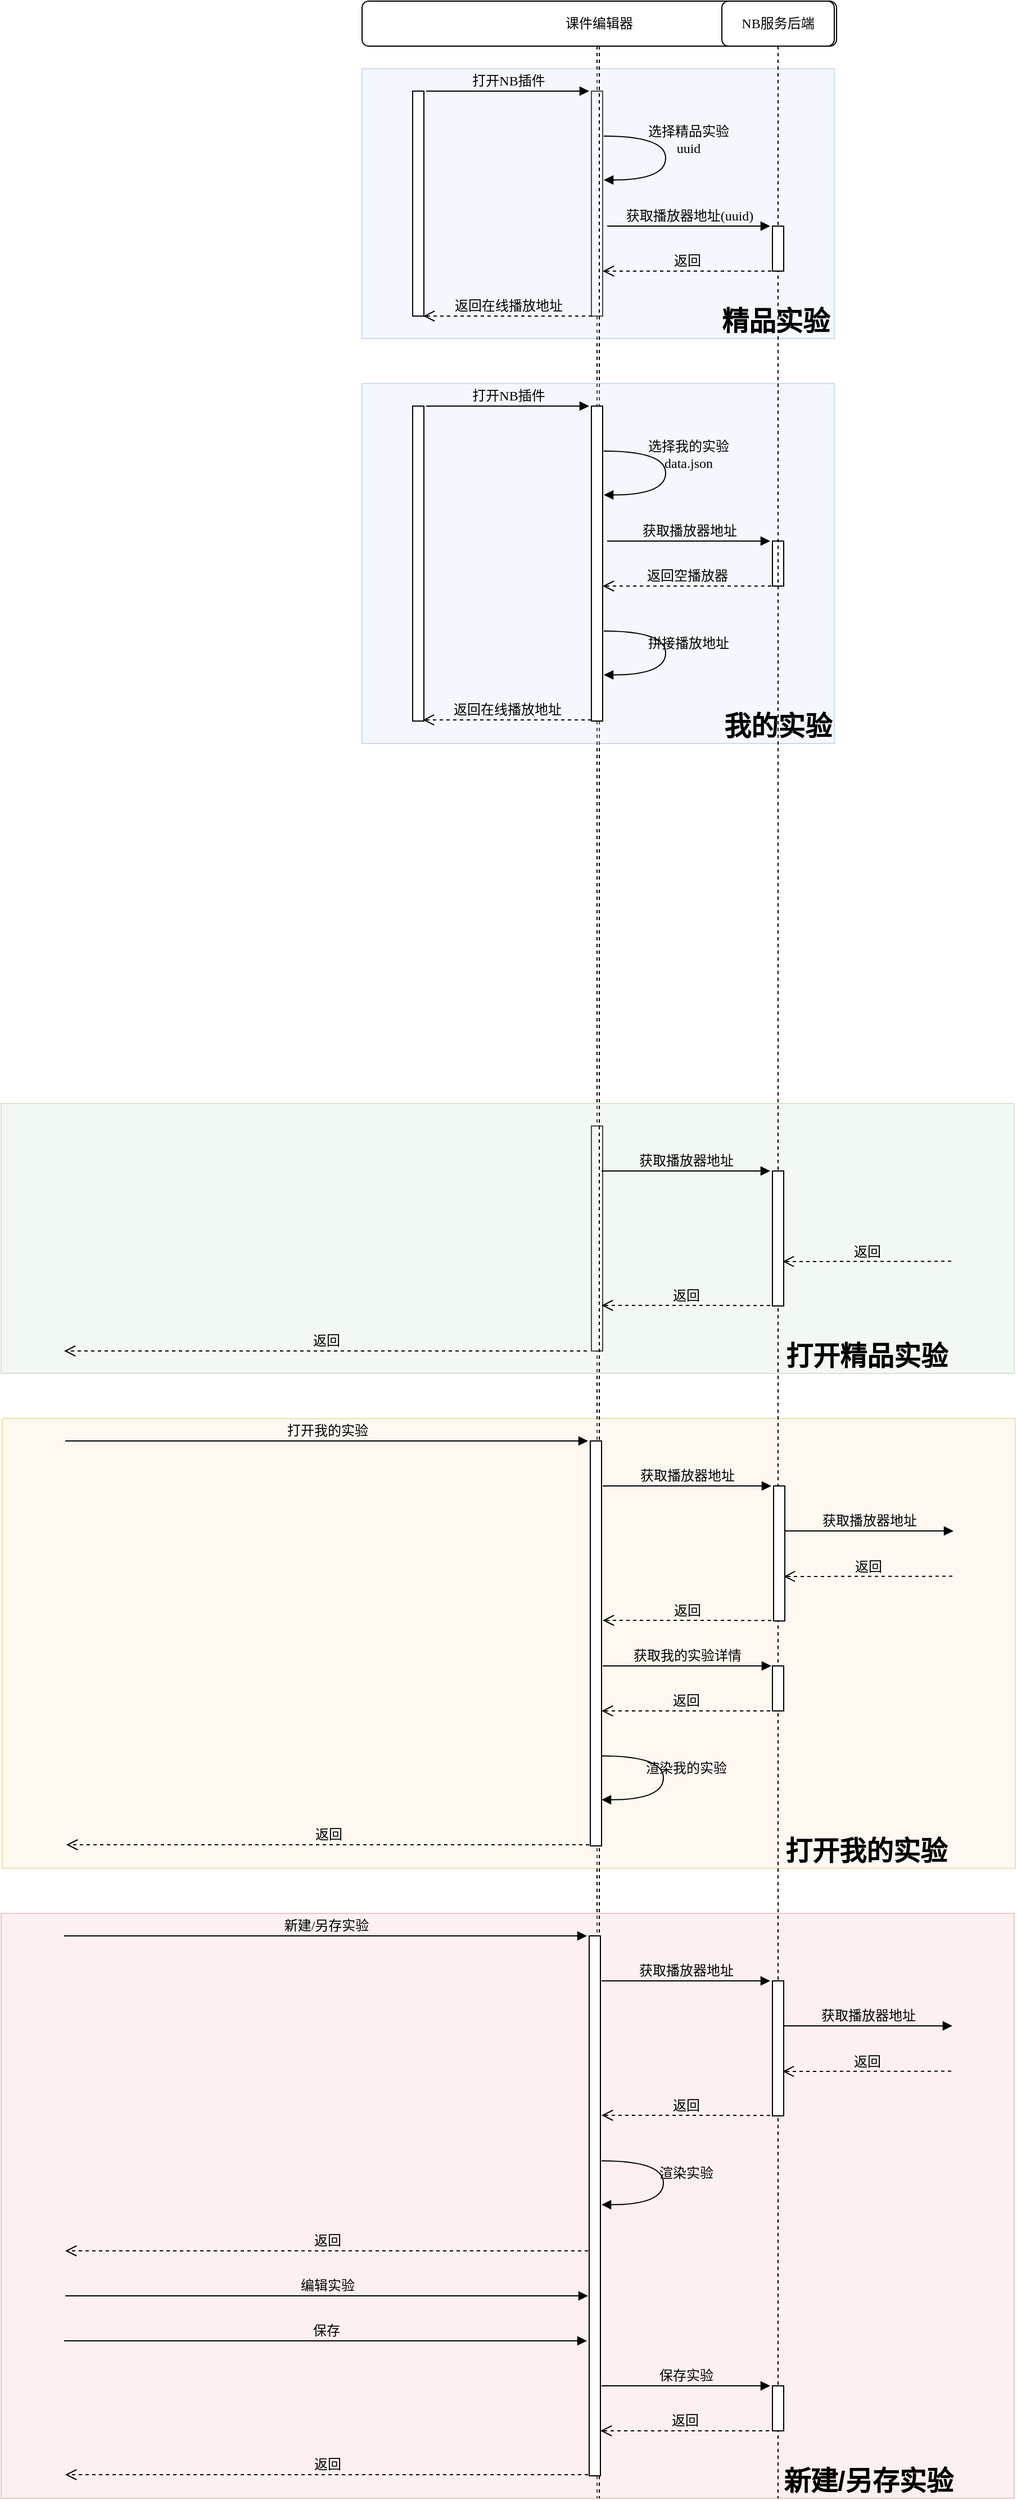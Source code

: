 <mxfile version="24.7.10">
  <diagram name="第 1 页" id="eHkpeVnckvozb-Jmw-Mv">
    <mxGraphModel dx="1050" dy="620" grid="1" gridSize="10" guides="1" tooltips="1" connect="1" arrows="1" fold="1" page="1" pageScale="1" pageWidth="827" pageHeight="1169" math="0" shadow="0">
      <root>
        <mxCell id="0" />
        <mxCell id="1" parent="0" />
        <mxCell id="DTkb5NqptyatprRx9pDN-12" value="NB插件前端" style="shape=umlLifeline;perimeter=lifelinePerimeter;whiteSpace=wrap;html=1;container=1;collapsible=0;recursiveResize=0;outlineConnect=0;rounded=1;shadow=0;comic=0;labelBackgroundColor=none;strokeWidth=1;fontFamily=Verdana;fontSize=12;align=center;" vertex="1" parent="1">
          <mxGeometry x="559" y="80" width="100" height="2220" as="geometry" />
        </mxCell>
        <mxCell id="DTkb5NqptyatprRx9pDN-15" value="" style="html=1;points=[];perimeter=orthogonalPerimeter;rounded=0;shadow=0;comic=0;labelBackgroundColor=none;strokeWidth=1;fontFamily=Verdana;fontSize=12;align=center;" vertex="1" parent="DTkb5NqptyatprRx9pDN-12">
          <mxGeometry x="45" y="1000" width="10" height="200" as="geometry" />
        </mxCell>
        <mxCell id="DTkb5NqptyatprRx9pDN-85" value="" style="html=1;points=[];perimeter=orthogonalPerimeter;rounded=0;shadow=0;comic=0;labelBackgroundColor=none;strokeWidth=1;fontFamily=Verdana;fontSize=12;align=center;" vertex="1" parent="DTkb5NqptyatprRx9pDN-12">
          <mxGeometry x="45" y="80" width="10" height="200" as="geometry" />
        </mxCell>
        <mxCell id="DTkb5NqptyatprRx9pDN-1" value="" style="rounded=0;whiteSpace=wrap;html=1;fillColor=#f8cecc;strokeColor=#b85450;opacity=30;" vertex="1" parent="1">
          <mxGeometry x="79" y="1780" width="901" height="520" as="geometry" />
        </mxCell>
        <mxCell id="DTkb5NqptyatprRx9pDN-2" value="" style="rounded=0;whiteSpace=wrap;html=1;fillColor=#ffe6cc;strokeColor=#d79b00;opacity=30;" vertex="1" parent="1">
          <mxGeometry x="80" y="1340" width="901" height="400" as="geometry" />
        </mxCell>
        <mxCell id="DTkb5NqptyatprRx9pDN-3" value="" style="rounded=0;whiteSpace=wrap;html=1;fillColor=#d5e8d4;strokeColor=#82b366;opacity=30;" vertex="1" parent="1">
          <mxGeometry x="79" y="1060" width="901" height="240" as="geometry" />
        </mxCell>
        <mxCell id="DTkb5NqptyatprRx9pDN-4" value="" style="rounded=0;whiteSpace=wrap;html=1;fillColor=#dae8fc;strokeColor=#6c8ebf;opacity=30;glass=0;shadow=0;" vertex="1" parent="1">
          <mxGeometry x="400" y="140" width="420" height="240" as="geometry" />
        </mxCell>
        <mxCell id="DTkb5NqptyatprRx9pDN-9" value="课件编辑器" style="shape=umlLifeline;perimeter=lifelinePerimeter;whiteSpace=wrap;html=1;container=1;collapsible=0;recursiveResize=0;outlineConnect=0;rounded=1;shadow=0;comic=0;labelBackgroundColor=none;strokeWidth=1;fontFamily=Verdana;fontSize=12;align=center;" vertex="1" parent="1">
          <mxGeometry x="400" y="80" width="422" height="2220" as="geometry" />
        </mxCell>
        <mxCell id="DTkb5NqptyatprRx9pDN-89" value="" style="rounded=0;whiteSpace=wrap;html=1;fillColor=#dae8fc;strokeColor=#6c8ebf;opacity=30;glass=0;shadow=0;" vertex="1" parent="DTkb5NqptyatprRx9pDN-9">
          <mxGeometry y="340" width="420" height="320" as="geometry" />
        </mxCell>
        <mxCell id="DTkb5NqptyatprRx9pDN-10" value="" style="html=1;points=[];perimeter=orthogonalPerimeter;rounded=0;shadow=0;comic=0;labelBackgroundColor=none;strokeWidth=1;fontFamily=Verdana;fontSize=12;align=center;" vertex="1" parent="DTkb5NqptyatprRx9pDN-9">
          <mxGeometry x="45" y="80" width="10" height="200" as="geometry" />
        </mxCell>
        <mxCell id="DTkb5NqptyatprRx9pDN-91" value="" style="html=1;points=[];perimeter=orthogonalPerimeter;rounded=0;shadow=0;comic=0;labelBackgroundColor=none;strokeWidth=1;fontFamily=Verdana;fontSize=12;align=center;" vertex="1" parent="DTkb5NqptyatprRx9pDN-9">
          <mxGeometry x="204" y="360" width="10" height="280" as="geometry" />
        </mxCell>
        <mxCell id="DTkb5NqptyatprRx9pDN-90" value="" style="html=1;points=[];perimeter=orthogonalPerimeter;rounded=0;shadow=0;comic=0;labelBackgroundColor=none;strokeWidth=1;fontFamily=Verdana;fontSize=12;align=center;" vertex="1" parent="DTkb5NqptyatprRx9pDN-9">
          <mxGeometry x="45" y="360" width="10" height="280" as="geometry" />
        </mxCell>
        <mxCell id="DTkb5NqptyatprRx9pDN-92" value="" style="html=1;points=[];perimeter=orthogonalPerimeter;rounded=0;shadow=0;comic=0;labelBackgroundColor=none;strokeWidth=1;fontFamily=Verdana;fontSize=12;align=center;" vertex="1" parent="DTkb5NqptyatprRx9pDN-9">
          <mxGeometry x="365" y="480" width="10" height="40" as="geometry" />
        </mxCell>
        <mxCell id="DTkb5NqptyatprRx9pDN-93" value="返回空播放器" style="html=1;verticalAlign=bottom;endArrow=open;dashed=1;endSize=8;labelBackgroundColor=none;fontFamily=Verdana;fontSize=12;edgeStyle=elbowEdgeStyle;elbow=vertical;" edge="1" parent="DTkb5NqptyatprRx9pDN-9">
          <mxGeometry x="0.003" relative="1" as="geometry">
            <mxPoint x="214" y="520" as="targetPoint" />
            <Array as="points" />
            <mxPoint x="364" y="520" as="sourcePoint" />
            <mxPoint as="offset" />
          </mxGeometry>
        </mxCell>
        <mxCell id="DTkb5NqptyatprRx9pDN-95" value="打开NB插件" style="html=1;verticalAlign=bottom;endArrow=block;labelBackgroundColor=none;fontFamily=Verdana;fontSize=12;edgeStyle=elbowEdgeStyle;elbow=vertical;" edge="1" parent="DTkb5NqptyatprRx9pDN-9">
          <mxGeometry x="0.002" relative="1" as="geometry">
            <mxPoint x="57" y="360" as="sourcePoint" />
            <mxPoint x="202" y="360" as="targetPoint" />
            <mxPoint as="offset" />
          </mxGeometry>
        </mxCell>
        <mxCell id="DTkb5NqptyatprRx9pDN-96" value="获取播放器地址" style="html=1;verticalAlign=bottom;endArrow=block;labelBackgroundColor=none;fontFamily=Verdana;fontSize=12;edgeStyle=elbowEdgeStyle;elbow=vertical;" edge="1" parent="DTkb5NqptyatprRx9pDN-9">
          <mxGeometry x="0.002" relative="1" as="geometry">
            <mxPoint x="218" y="480" as="sourcePoint" />
            <mxPoint x="363" y="480" as="targetPoint" />
            <mxPoint as="offset" />
          </mxGeometry>
        </mxCell>
        <mxCell id="DTkb5NqptyatprRx9pDN-97" value="选择我的实验&lt;div&gt;data.json&lt;/div&gt;" style="html=1;verticalAlign=bottom;endArrow=block;labelBackgroundColor=none;fontFamily=Verdana;fontSize=12;elbow=vertical;edgeStyle=orthogonalEdgeStyle;curved=1;exitX=1.038;exitY=0.345;exitPerimeter=0;entryX=1.027;entryY=0.831;entryDx=0;entryDy=0;entryPerimeter=0;" edge="1" parent="DTkb5NqptyatprRx9pDN-9">
          <mxGeometry x="0.007" y="20" relative="1" as="geometry">
            <mxPoint x="215" y="400" as="sourcePoint" />
            <mxPoint x="215" y="439" as="targetPoint" />
            <Array as="points">
              <mxPoint x="270" y="400" />
              <mxPoint x="270" y="439" />
            </Array>
            <mxPoint as="offset" />
          </mxGeometry>
        </mxCell>
        <mxCell id="DTkb5NqptyatprRx9pDN-98" value="返回在线播放地址" style="html=1;verticalAlign=bottom;endArrow=open;dashed=1;endSize=8;labelBackgroundColor=none;fontFamily=Verdana;fontSize=12;edgeStyle=elbowEdgeStyle;elbow=vertical;" edge="1" parent="DTkb5NqptyatprRx9pDN-9">
          <mxGeometry x="0.003" relative="1" as="geometry">
            <mxPoint x="54" y="639" as="targetPoint" />
            <Array as="points" />
            <mxPoint x="204" y="639" as="sourcePoint" />
            <mxPoint as="offset" />
          </mxGeometry>
        </mxCell>
        <mxCell id="DTkb5NqptyatprRx9pDN-99" value="拼接播放地址" style="html=1;verticalAlign=bottom;endArrow=block;labelBackgroundColor=none;fontFamily=Verdana;fontSize=12;elbow=vertical;edgeStyle=orthogonalEdgeStyle;curved=1;exitX=1.038;exitY=0.345;exitPerimeter=0;entryX=1.027;entryY=0.831;entryDx=0;entryDy=0;entryPerimeter=0;" edge="1" parent="DTkb5NqptyatprRx9pDN-9">
          <mxGeometry x="0.007" y="20" relative="1" as="geometry">
            <mxPoint x="215" y="560" as="sourcePoint" />
            <mxPoint x="215" y="599" as="targetPoint" />
            <Array as="points">
              <mxPoint x="270" y="560" />
              <mxPoint x="270" y="599" />
            </Array>
            <mxPoint as="offset" />
          </mxGeometry>
        </mxCell>
        <mxCell id="DTkb5NqptyatprRx9pDN-94" value="我的实验" style="text;html=1;align=center;verticalAlign=middle;whiteSpace=wrap;rounded=0;fontSize=24;fontStyle=1" vertex="1" parent="DTkb5NqptyatprRx9pDN-9">
          <mxGeometry x="318" y="630" width="104" height="30" as="geometry" />
        </mxCell>
        <mxCell id="DTkb5NqptyatprRx9pDN-21" value="NB服务后端" style="shape=umlLifeline;perimeter=lifelinePerimeter;whiteSpace=wrap;html=1;container=1;collapsible=0;recursiveResize=0;outlineConnect=0;rounded=1;shadow=0;comic=0;labelBackgroundColor=none;strokeWidth=1;fontFamily=Verdana;fontSize=12;align=center;" vertex="1" parent="1">
          <mxGeometry x="720" y="80" width="100" height="2220" as="geometry" />
        </mxCell>
        <mxCell id="DTkb5NqptyatprRx9pDN-22" value="" style="html=1;points=[];perimeter=orthogonalPerimeter;rounded=0;shadow=0;comic=0;labelBackgroundColor=none;strokeWidth=1;fontFamily=Verdana;fontSize=12;align=center;" vertex="1" parent="DTkb5NqptyatprRx9pDN-21">
          <mxGeometry x="45" y="200" width="10" height="40" as="geometry" />
        </mxCell>
        <mxCell id="DTkb5NqptyatprRx9pDN-24" value="" style="html=1;points=[];perimeter=orthogonalPerimeter;rounded=0;shadow=0;comic=0;labelBackgroundColor=none;strokeWidth=1;fontFamily=Verdana;fontSize=12;align=center;" vertex="1" parent="DTkb5NqptyatprRx9pDN-21">
          <mxGeometry x="45" y="1040" width="10" height="120" as="geometry" />
        </mxCell>
        <mxCell id="DTkb5NqptyatprRx9pDN-25" value="" style="html=1;points=[];perimeter=orthogonalPerimeter;rounded=0;shadow=0;comic=0;labelBackgroundColor=none;strokeWidth=1;fontFamily=Verdana;fontSize=12;align=center;" vertex="1" parent="DTkb5NqptyatprRx9pDN-21">
          <mxGeometry x="45" y="1480" width="10" height="40" as="geometry" />
        </mxCell>
        <mxCell id="DTkb5NqptyatprRx9pDN-26" value="" style="html=1;points=[];perimeter=orthogonalPerimeter;rounded=0;shadow=0;comic=0;labelBackgroundColor=none;strokeWidth=1;fontFamily=Verdana;fontSize=12;align=center;" vertex="1" parent="DTkb5NqptyatprRx9pDN-21">
          <mxGeometry x="45" y="2120" width="10" height="40" as="geometry" />
        </mxCell>
        <mxCell id="DTkb5NqptyatprRx9pDN-38" value="返回" style="html=1;verticalAlign=bottom;endArrow=open;dashed=1;endSize=8;labelBackgroundColor=none;fontFamily=Verdana;fontSize=12;edgeStyle=elbowEdgeStyle;elbow=vertical;" edge="1" parent="1">
          <mxGeometry x="0.003" relative="1" as="geometry">
            <mxPoint x="614" y="320.0" as="targetPoint" />
            <Array as="points" />
            <mxPoint x="764" y="320.0" as="sourcePoint" />
            <mxPoint as="offset" />
          </mxGeometry>
        </mxCell>
        <mxCell id="DTkb5NqptyatprRx9pDN-48" value="获取播放器地址" style="html=1;verticalAlign=bottom;endArrow=block;entryX=0;entryY=0;labelBackgroundColor=none;fontFamily=Verdana;fontSize=12;edgeStyle=elbowEdgeStyle;elbow=horizontal;" edge="1" parent="1">
          <mxGeometry relative="1" as="geometry">
            <mxPoint x="613" y="1120" as="sourcePoint" />
            <mxPoint x="763" y="1120" as="targetPoint" />
          </mxGeometry>
        </mxCell>
        <mxCell id="DTkb5NqptyatprRx9pDN-49" value="返回" style="html=1;verticalAlign=bottom;endArrow=open;dashed=1;endSize=8;labelBackgroundColor=none;fontFamily=Verdana;fontSize=12;edgeStyle=elbowEdgeStyle;elbow=vertical;" edge="1" parent="1">
          <mxGeometry x="-0.003" relative="1" as="geometry">
            <mxPoint x="774" y="1200.29" as="targetPoint" />
            <Array as="points" />
            <mxPoint x="924" y="1200.29" as="sourcePoint" />
            <mxPoint as="offset" />
          </mxGeometry>
        </mxCell>
        <mxCell id="DTkb5NqptyatprRx9pDN-50" value="返回" style="html=1;verticalAlign=bottom;endArrow=open;dashed=1;endSize=8;labelBackgroundColor=none;fontFamily=Verdana;fontSize=12;edgeStyle=elbowEdgeStyle;elbow=vertical;" edge="1" parent="1">
          <mxGeometry x="-0.003" relative="1" as="geometry">
            <mxPoint x="613" y="1239.58" as="targetPoint" />
            <Array as="points" />
            <mxPoint x="763" y="1239.58" as="sourcePoint" />
            <mxPoint as="offset" />
          </mxGeometry>
        </mxCell>
        <mxCell id="DTkb5NqptyatprRx9pDN-51" value="返回" style="html=1;verticalAlign=bottom;endArrow=open;dashed=1;endSize=8;labelBackgroundColor=none;fontFamily=Verdana;fontSize=12;edgeStyle=elbowEdgeStyle;elbow=vertical;" edge="1" parent="1">
          <mxGeometry x="-0.003" relative="1" as="geometry">
            <mxPoint x="135" y="1280" as="targetPoint" />
            <Array as="points" />
            <mxPoint x="600" y="1280" as="sourcePoint" />
            <mxPoint as="offset" />
          </mxGeometry>
        </mxCell>
        <mxCell id="DTkb5NqptyatprRx9pDN-52" value="打开我的实验" style="html=1;verticalAlign=bottom;endArrow=block;labelBackgroundColor=none;fontFamily=Verdana;fontSize=12;edgeStyle=elbowEdgeStyle;elbow=vertical;" edge="1" parent="1">
          <mxGeometry relative="1" as="geometry">
            <mxPoint x="136" y="1360" as="sourcePoint" />
            <mxPoint x="601" y="1360" as="targetPoint" />
          </mxGeometry>
        </mxCell>
        <mxCell id="DTkb5NqptyatprRx9pDN-53" value="" style="html=1;points=[];perimeter=orthogonalPerimeter;rounded=0;shadow=0;comic=0;labelBackgroundColor=none;strokeWidth=1;fontFamily=Verdana;fontSize=12;align=center;" vertex="1" parent="1">
          <mxGeometry x="603" y="1360" width="10" height="360" as="geometry" />
        </mxCell>
        <mxCell id="DTkb5NqptyatprRx9pDN-55" value="" style="html=1;points=[];perimeter=orthogonalPerimeter;rounded=0;shadow=0;comic=0;labelBackgroundColor=none;strokeWidth=1;fontFamily=Verdana;fontSize=12;align=center;" vertex="1" parent="1">
          <mxGeometry x="766" y="1400" width="10" height="120" as="geometry" />
        </mxCell>
        <mxCell id="DTkb5NqptyatprRx9pDN-57" value="获取播放器地址" style="html=1;verticalAlign=bottom;endArrow=block;entryX=0;entryY=0;labelBackgroundColor=none;fontFamily=Verdana;fontSize=12;edgeStyle=elbowEdgeStyle;elbow=horizontal;" edge="1" parent="1">
          <mxGeometry relative="1" as="geometry">
            <mxPoint x="776" y="1440" as="sourcePoint" />
            <mxPoint x="926" y="1440" as="targetPoint" />
          </mxGeometry>
        </mxCell>
        <mxCell id="DTkb5NqptyatprRx9pDN-58" value="获取播放器地址" style="html=1;verticalAlign=bottom;endArrow=block;entryX=0;entryY=0;labelBackgroundColor=none;fontFamily=Verdana;fontSize=12;edgeStyle=elbowEdgeStyle;elbow=horizontal;" edge="1" parent="1">
          <mxGeometry relative="1" as="geometry">
            <mxPoint x="614" y="1400" as="sourcePoint" />
            <mxPoint x="764" y="1400" as="targetPoint" />
          </mxGeometry>
        </mxCell>
        <mxCell id="DTkb5NqptyatprRx9pDN-59" value="返回" style="html=1;verticalAlign=bottom;endArrow=open;dashed=1;endSize=8;labelBackgroundColor=none;fontFamily=Verdana;fontSize=12;edgeStyle=elbowEdgeStyle;elbow=vertical;" edge="1" parent="1">
          <mxGeometry x="-0.003" relative="1" as="geometry">
            <mxPoint x="775" y="1480.29" as="targetPoint" />
            <Array as="points" />
            <mxPoint x="925" y="1480.29" as="sourcePoint" />
            <mxPoint as="offset" />
          </mxGeometry>
        </mxCell>
        <mxCell id="DTkb5NqptyatprRx9pDN-60" value="返回" style="html=1;verticalAlign=bottom;endArrow=open;dashed=1;endSize=8;labelBackgroundColor=none;fontFamily=Verdana;fontSize=12;edgeStyle=elbowEdgeStyle;elbow=vertical;" edge="1" parent="1">
          <mxGeometry x="-0.003" relative="1" as="geometry">
            <mxPoint x="614" y="1519.58" as="targetPoint" />
            <Array as="points" />
            <mxPoint x="764" y="1519.58" as="sourcePoint" />
            <mxPoint as="offset" />
          </mxGeometry>
        </mxCell>
        <mxCell id="DTkb5NqptyatprRx9pDN-61" value="返回" style="html=1;verticalAlign=bottom;endArrow=open;dashed=1;endSize=8;labelBackgroundColor=none;fontFamily=Verdana;fontSize=12;edgeStyle=elbowEdgeStyle;elbow=vertical;" edge="1" parent="1">
          <mxGeometry x="-0.003" relative="1" as="geometry">
            <mxPoint x="137" y="1719" as="targetPoint" />
            <Array as="points" />
            <mxPoint x="602" y="1719" as="sourcePoint" />
            <mxPoint as="offset" />
          </mxGeometry>
        </mxCell>
        <mxCell id="DTkb5NqptyatprRx9pDN-62" value="获取我的实验详情" style="html=1;verticalAlign=bottom;endArrow=block;entryX=0;entryY=0;labelBackgroundColor=none;fontFamily=Verdana;fontSize=12;edgeStyle=elbowEdgeStyle;elbow=horizontal;" edge="1" parent="1">
          <mxGeometry relative="1" as="geometry">
            <mxPoint x="614" y="1560" as="sourcePoint" />
            <mxPoint x="764" y="1560" as="targetPoint" />
          </mxGeometry>
        </mxCell>
        <mxCell id="DTkb5NqptyatprRx9pDN-63" value="返回" style="html=1;verticalAlign=bottom;endArrow=open;dashed=1;endSize=8;labelBackgroundColor=none;fontFamily=Verdana;fontSize=12;edgeStyle=elbowEdgeStyle;elbow=vertical;" edge="1" parent="1">
          <mxGeometry x="-0.003" relative="1" as="geometry">
            <mxPoint x="613" y="1600" as="targetPoint" />
            <Array as="points" />
            <mxPoint x="763" y="1600" as="sourcePoint" />
            <mxPoint as="offset" />
          </mxGeometry>
        </mxCell>
        <mxCell id="DTkb5NqptyatprRx9pDN-64" value="渲染我的实验" style="html=1;verticalAlign=bottom;endArrow=block;labelBackgroundColor=none;fontFamily=Verdana;fontSize=12;elbow=vertical;edgeStyle=orthogonalEdgeStyle;curved=1;exitX=1.038;exitY=0.345;exitPerimeter=0;entryX=1.027;entryY=0.831;entryDx=0;entryDy=0;entryPerimeter=0;" edge="1" parent="1">
          <mxGeometry x="0.007" y="20" relative="1" as="geometry">
            <mxPoint x="613" y="1640" as="sourcePoint" />
            <mxPoint x="613" y="1679" as="targetPoint" />
            <Array as="points">
              <mxPoint x="668" y="1640" />
              <mxPoint x="668" y="1679" />
            </Array>
            <mxPoint as="offset" />
          </mxGeometry>
        </mxCell>
        <mxCell id="DTkb5NqptyatprRx9pDN-65" value="新建/另存实验" style="html=1;verticalAlign=bottom;endArrow=block;labelBackgroundColor=none;fontFamily=Verdana;fontSize=12;edgeStyle=elbowEdgeStyle;elbow=vertical;" edge="1" parent="1">
          <mxGeometry relative="1" as="geometry">
            <mxPoint x="135" y="1800" as="sourcePoint" />
            <mxPoint x="600" y="1800" as="targetPoint" />
          </mxGeometry>
        </mxCell>
        <mxCell id="DTkb5NqptyatprRx9pDN-66" value="" style="html=1;points=[];perimeter=orthogonalPerimeter;rounded=0;shadow=0;comic=0;labelBackgroundColor=none;strokeWidth=1;fontFamily=Verdana;fontSize=12;align=center;" vertex="1" parent="1">
          <mxGeometry x="602" y="1800" width="10" height="480" as="geometry" />
        </mxCell>
        <mxCell id="DTkb5NqptyatprRx9pDN-68" value="" style="html=1;points=[];perimeter=orthogonalPerimeter;rounded=0;shadow=0;comic=0;labelBackgroundColor=none;strokeWidth=1;fontFamily=Verdana;fontSize=12;align=center;" vertex="1" parent="1">
          <mxGeometry x="765" y="1840" width="10" height="120" as="geometry" />
        </mxCell>
        <mxCell id="DTkb5NqptyatprRx9pDN-70" value="获取播放器地址" style="html=1;verticalAlign=bottom;endArrow=block;entryX=0;entryY=0;labelBackgroundColor=none;fontFamily=Verdana;fontSize=12;edgeStyle=elbowEdgeStyle;elbow=horizontal;" edge="1" parent="1">
          <mxGeometry relative="1" as="geometry">
            <mxPoint x="775" y="1880" as="sourcePoint" />
            <mxPoint x="925" y="1880" as="targetPoint" />
          </mxGeometry>
        </mxCell>
        <mxCell id="DTkb5NqptyatprRx9pDN-71" value="获取播放器地址" style="html=1;verticalAlign=bottom;endArrow=block;entryX=0;entryY=0;labelBackgroundColor=none;fontFamily=Verdana;fontSize=12;edgeStyle=elbowEdgeStyle;elbow=horizontal;" edge="1" parent="1">
          <mxGeometry relative="1" as="geometry">
            <mxPoint x="613" y="1840" as="sourcePoint" />
            <mxPoint x="763" y="1840" as="targetPoint" />
          </mxGeometry>
        </mxCell>
        <mxCell id="DTkb5NqptyatprRx9pDN-72" value="返回" style="html=1;verticalAlign=bottom;endArrow=open;dashed=1;endSize=8;labelBackgroundColor=none;fontFamily=Verdana;fontSize=12;edgeStyle=elbowEdgeStyle;elbow=vertical;" edge="1" parent="1">
          <mxGeometry x="-0.003" relative="1" as="geometry">
            <mxPoint x="774" y="1920.29" as="targetPoint" />
            <Array as="points" />
            <mxPoint x="924" y="1920.29" as="sourcePoint" />
            <mxPoint as="offset" />
          </mxGeometry>
        </mxCell>
        <mxCell id="DTkb5NqptyatprRx9pDN-73" value="返回" style="html=1;verticalAlign=bottom;endArrow=open;dashed=1;endSize=8;labelBackgroundColor=none;fontFamily=Verdana;fontSize=12;edgeStyle=elbowEdgeStyle;elbow=vertical;" edge="1" parent="1">
          <mxGeometry x="-0.003" relative="1" as="geometry">
            <mxPoint x="613" y="1959.58" as="targetPoint" />
            <Array as="points" />
            <mxPoint x="763" y="1959.58" as="sourcePoint" />
            <mxPoint as="offset" />
          </mxGeometry>
        </mxCell>
        <mxCell id="DTkb5NqptyatprRx9pDN-74" value="返回" style="html=1;verticalAlign=bottom;endArrow=open;dashed=1;endSize=8;labelBackgroundColor=none;fontFamily=Verdana;fontSize=12;edgeStyle=elbowEdgeStyle;elbow=vertical;" edge="1" parent="1">
          <mxGeometry x="-0.003" relative="1" as="geometry">
            <mxPoint x="136" y="2080" as="targetPoint" />
            <Array as="points" />
            <mxPoint x="601" y="2080" as="sourcePoint" />
            <mxPoint as="offset" />
          </mxGeometry>
        </mxCell>
        <mxCell id="DTkb5NqptyatprRx9pDN-75" value="渲染实验" style="html=1;verticalAlign=bottom;endArrow=block;labelBackgroundColor=none;fontFamily=Verdana;fontSize=12;elbow=vertical;edgeStyle=orthogonalEdgeStyle;curved=1;exitX=1.038;exitY=0.345;exitPerimeter=0;entryX=1.027;entryY=0.831;entryDx=0;entryDy=0;entryPerimeter=0;" edge="1" parent="1">
          <mxGeometry x="0.007" y="20" relative="1" as="geometry">
            <mxPoint x="613" y="2000" as="sourcePoint" />
            <mxPoint x="613" y="2039" as="targetPoint" />
            <Array as="points">
              <mxPoint x="668" y="2000" />
              <mxPoint x="668" y="2039" />
            </Array>
            <mxPoint as="offset" />
          </mxGeometry>
        </mxCell>
        <mxCell id="DTkb5NqptyatprRx9pDN-76" value="编辑实验" style="html=1;verticalAlign=bottom;endArrow=block;labelBackgroundColor=none;fontFamily=Verdana;fontSize=12;edgeStyle=elbowEdgeStyle;elbow=vertical;" edge="1" parent="1">
          <mxGeometry relative="1" as="geometry">
            <mxPoint x="136" y="2120" as="sourcePoint" />
            <mxPoint x="601" y="2120" as="targetPoint" />
          </mxGeometry>
        </mxCell>
        <mxCell id="DTkb5NqptyatprRx9pDN-77" value="保存" style="html=1;verticalAlign=bottom;endArrow=block;labelBackgroundColor=none;fontFamily=Verdana;fontSize=12;edgeStyle=elbowEdgeStyle;elbow=vertical;" edge="1" parent="1">
          <mxGeometry relative="1" as="geometry">
            <mxPoint x="135" y="2160" as="sourcePoint" />
            <mxPoint x="600" y="2160" as="targetPoint" />
          </mxGeometry>
        </mxCell>
        <mxCell id="DTkb5NqptyatprRx9pDN-78" value="保存实验" style="html=1;verticalAlign=bottom;endArrow=block;entryX=0;entryY=0;labelBackgroundColor=none;fontFamily=Verdana;fontSize=12;edgeStyle=elbowEdgeStyle;elbow=horizontal;" edge="1" parent="1">
          <mxGeometry relative="1" as="geometry">
            <mxPoint x="613" y="2200" as="sourcePoint" />
            <mxPoint x="763" y="2200" as="targetPoint" />
          </mxGeometry>
        </mxCell>
        <mxCell id="DTkb5NqptyatprRx9pDN-79" value="返回" style="html=1;verticalAlign=bottom;endArrow=open;dashed=1;endSize=8;labelBackgroundColor=none;fontFamily=Verdana;fontSize=12;edgeStyle=elbowEdgeStyle;elbow=vertical;" edge="1" parent="1">
          <mxGeometry x="-0.003" relative="1" as="geometry">
            <mxPoint x="612" y="2240" as="targetPoint" />
            <Array as="points" />
            <mxPoint x="762" y="2240" as="sourcePoint" />
            <mxPoint as="offset" />
          </mxGeometry>
        </mxCell>
        <mxCell id="DTkb5NqptyatprRx9pDN-80" value="返回" style="html=1;verticalAlign=bottom;endArrow=open;dashed=1;endSize=8;labelBackgroundColor=none;fontFamily=Verdana;fontSize=12;edgeStyle=elbowEdgeStyle;elbow=vertical;" edge="1" parent="1">
          <mxGeometry x="-0.003" relative="1" as="geometry">
            <mxPoint x="136" y="2279" as="targetPoint" />
            <Array as="points" />
            <mxPoint x="601" y="2279" as="sourcePoint" />
            <mxPoint as="offset" />
          </mxGeometry>
        </mxCell>
        <mxCell id="DTkb5NqptyatprRx9pDN-81" value="精品实验" style="text;html=1;align=center;verticalAlign=middle;whiteSpace=wrap;rounded=0;fontSize=24;fontStyle=1" vertex="1" parent="1">
          <mxGeometry x="716" y="350" width="104" height="30" as="geometry" />
        </mxCell>
        <mxCell id="DTkb5NqptyatprRx9pDN-82" value="打开精品实验" style="text;html=1;align=center;verticalAlign=middle;whiteSpace=wrap;rounded=0;fontSize=24;fontStyle=1" vertex="1" parent="1">
          <mxGeometry x="771.5" y="1270" width="154" height="30" as="geometry" />
        </mxCell>
        <mxCell id="DTkb5NqptyatprRx9pDN-83" value="打开我的实验" style="text;html=1;align=center;verticalAlign=middle;whiteSpace=wrap;rounded=0;fontSize=24;fontStyle=1" vertex="1" parent="1">
          <mxGeometry x="769" y="1710" width="159" height="30" as="geometry" />
        </mxCell>
        <mxCell id="DTkb5NqptyatprRx9pDN-84" value="新建/另存实验" style="text;html=1;align=center;verticalAlign=middle;whiteSpace=wrap;rounded=0;fontSize=24;fontStyle=1" vertex="1" parent="1">
          <mxGeometry x="773" y="2270" width="155" height="30" as="geometry" />
        </mxCell>
        <mxCell id="DTkb5NqptyatprRx9pDN-13" value="打开NB插件" style="html=1;verticalAlign=bottom;endArrow=block;labelBackgroundColor=none;fontFamily=Verdana;fontSize=12;edgeStyle=elbowEdgeStyle;elbow=vertical;" edge="1" parent="1">
          <mxGeometry x="0.002" relative="1" as="geometry">
            <mxPoint x="457" y="160" as="sourcePoint" />
            <mxPoint x="602" y="160" as="targetPoint" />
            <mxPoint as="offset" />
          </mxGeometry>
        </mxCell>
        <mxCell id="DTkb5NqptyatprRx9pDN-86" value="获取播放器地址(uuid)" style="html=1;verticalAlign=bottom;endArrow=block;labelBackgroundColor=none;fontFamily=Verdana;fontSize=12;edgeStyle=elbowEdgeStyle;elbow=vertical;" edge="1" parent="1">
          <mxGeometry x="0.002" relative="1" as="geometry">
            <mxPoint x="618" y="280" as="sourcePoint" />
            <mxPoint x="763" y="280" as="targetPoint" />
            <mxPoint as="offset" />
          </mxGeometry>
        </mxCell>
        <mxCell id="DTkb5NqptyatprRx9pDN-87" value="选择精品实验&lt;div&gt;uuid&lt;/div&gt;" style="html=1;verticalAlign=bottom;endArrow=block;labelBackgroundColor=none;fontFamily=Verdana;fontSize=12;elbow=vertical;edgeStyle=orthogonalEdgeStyle;curved=1;exitX=1.038;exitY=0.345;exitPerimeter=0;entryX=1.027;entryY=0.831;entryDx=0;entryDy=0;entryPerimeter=0;" edge="1" parent="1">
          <mxGeometry x="0.007" y="20" relative="1" as="geometry">
            <mxPoint x="615" y="200" as="sourcePoint" />
            <mxPoint x="615" y="239" as="targetPoint" />
            <Array as="points">
              <mxPoint x="670" y="200" />
              <mxPoint x="670" y="239" />
            </Array>
            <mxPoint as="offset" />
          </mxGeometry>
        </mxCell>
        <mxCell id="DTkb5NqptyatprRx9pDN-88" value="返回在线播放地址" style="html=1;verticalAlign=bottom;endArrow=open;dashed=1;endSize=8;labelBackgroundColor=none;fontFamily=Verdana;fontSize=12;edgeStyle=elbowEdgeStyle;elbow=vertical;" edge="1" parent="1">
          <mxGeometry x="0.003" relative="1" as="geometry">
            <mxPoint x="454.5" y="360.0" as="targetPoint" />
            <Array as="points" />
            <mxPoint x="604.5" y="360.0" as="sourcePoint" />
            <mxPoint as="offset" />
          </mxGeometry>
        </mxCell>
      </root>
    </mxGraphModel>
  </diagram>
</mxfile>
